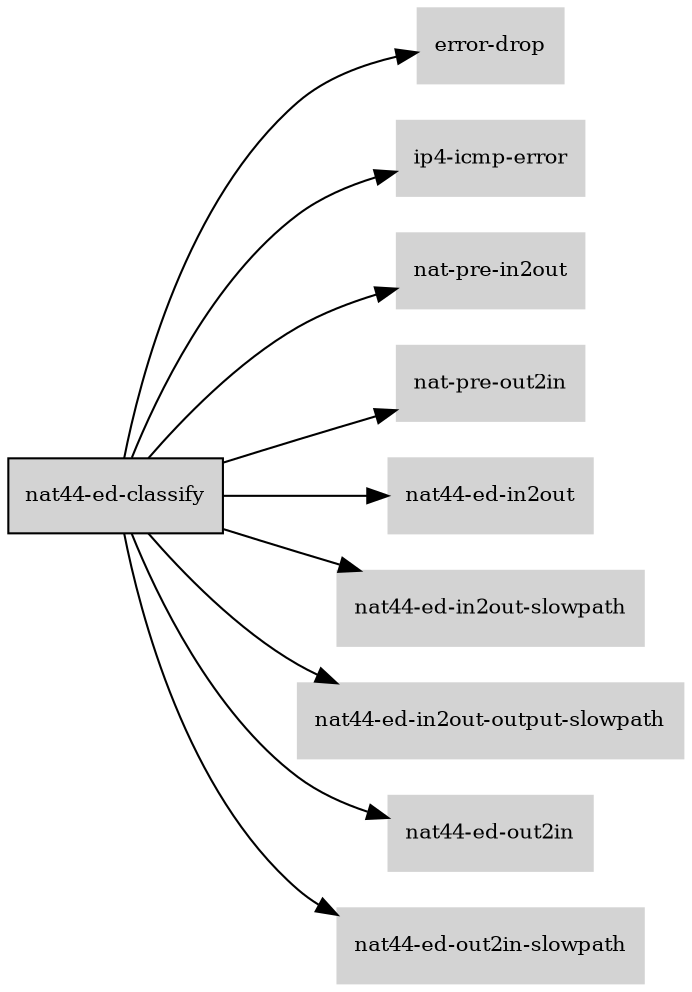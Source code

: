 digraph "nat44_ed_classify_subgraph" {
  rankdir=LR;
  node [shape=box, style=filled, fontsize=10, color=lightgray, fontcolor=black, fillcolor=lightgray];
  "nat44-ed-classify" [color=black, fontcolor=black, fillcolor=lightgray];
  edge [fontsize=8];
  "nat44-ed-classify" -> "error-drop";
  "nat44-ed-classify" -> "ip4-icmp-error";
  "nat44-ed-classify" -> "nat-pre-in2out";
  "nat44-ed-classify" -> "nat-pre-out2in";
  "nat44-ed-classify" -> "nat44-ed-in2out";
  "nat44-ed-classify" -> "nat44-ed-in2out-slowpath";
  "nat44-ed-classify" -> "nat44-ed-in2out-output-slowpath";
  "nat44-ed-classify" -> "nat44-ed-out2in";
  "nat44-ed-classify" -> "nat44-ed-out2in-slowpath";
}
